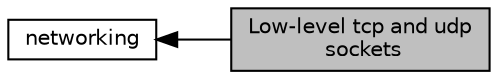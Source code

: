 digraph "Low-level tcp and udp sockets"
{
  edge [fontname="Helvetica",fontsize="10",labelfontname="Helvetica",labelfontsize="10"];
  node [fontname="Helvetica",fontsize="10",shape=box];
  rankdir=LR;
  Node1 [label="Low-level tcp and udp\l sockets",height=0.2,width=0.4,color="black", fillcolor="grey75", style="filled", fontcolor="black",tooltip="Low-level socket interface."];
  Node2 [label="networking",height=0.2,width=0.4,color="black", fillcolor="white", style="filled",URL="$d9/dd2/group__net.html",tooltip="Utilities to support tcp and udp networking."];
  Node2->Node1 [shape=plaintext, dir="back", style="solid"];
}
